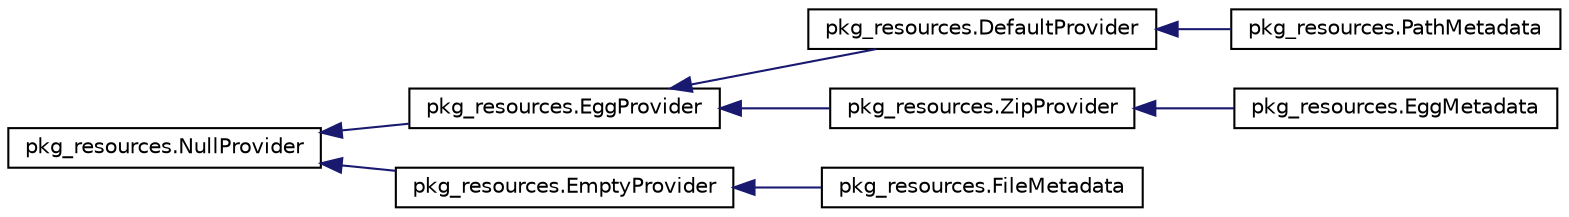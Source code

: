 digraph "Graphical Class Hierarchy"
{
 // LATEX_PDF_SIZE
  edge [fontname="Helvetica",fontsize="10",labelfontname="Helvetica",labelfontsize="10"];
  node [fontname="Helvetica",fontsize="10",shape=record];
  rankdir="LR";
  Node0 [label="pkg_resources.NullProvider",height=0.2,width=0.4,color="black", fillcolor="white", style="filled",URL="$d3/da0/classpkg__resources_1_1_null_provider.html",tooltip=" "];
  Node0 -> Node1 [dir="back",color="midnightblue",fontsize="10",style="solid",fontname="Helvetica"];
  Node1 [label="pkg_resources.EggProvider",height=0.2,width=0.4,color="black", fillcolor="white", style="filled",URL="$d4/d79/classpkg__resources_1_1_egg_provider.html",tooltip=" "];
  Node1 -> Node2 [dir="back",color="midnightblue",fontsize="10",style="solid",fontname="Helvetica"];
  Node2 [label="pkg_resources.DefaultProvider",height=0.2,width=0.4,color="black", fillcolor="white", style="filled",URL="$d3/d07/classpkg__resources_1_1_default_provider.html",tooltip=" "];
  Node2 -> Node3 [dir="back",color="midnightblue",fontsize="10",style="solid",fontname="Helvetica"];
  Node3 [label="pkg_resources.PathMetadata",height=0.2,width=0.4,color="black", fillcolor="white", style="filled",URL="$d6/d7a/classpkg__resources_1_1_path_metadata.html",tooltip=" "];
  Node1 -> Node4 [dir="back",color="midnightblue",fontsize="10",style="solid",fontname="Helvetica"];
  Node4 [label="pkg_resources.ZipProvider",height=0.2,width=0.4,color="black", fillcolor="white", style="filled",URL="$d3/d1e/classpkg__resources_1_1_zip_provider.html",tooltip=" "];
  Node4 -> Node5 [dir="back",color="midnightblue",fontsize="10",style="solid",fontname="Helvetica"];
  Node5 [label="pkg_resources.EggMetadata",height=0.2,width=0.4,color="black", fillcolor="white", style="filled",URL="$d0/d6b/classpkg__resources_1_1_egg_metadata.html",tooltip=" "];
  Node0 -> Node6 [dir="back",color="midnightblue",fontsize="10",style="solid",fontname="Helvetica"];
  Node6 [label="pkg_resources.EmptyProvider",height=0.2,width=0.4,color="black", fillcolor="white", style="filled",URL="$d1/ddf/classpkg__resources_1_1_empty_provider.html",tooltip=" "];
  Node6 -> Node7 [dir="back",color="midnightblue",fontsize="10",style="solid",fontname="Helvetica"];
  Node7 [label="pkg_resources.FileMetadata",height=0.2,width=0.4,color="black", fillcolor="white", style="filled",URL="$dd/dda/classpkg__resources_1_1_file_metadata.html",tooltip=" "];
}
